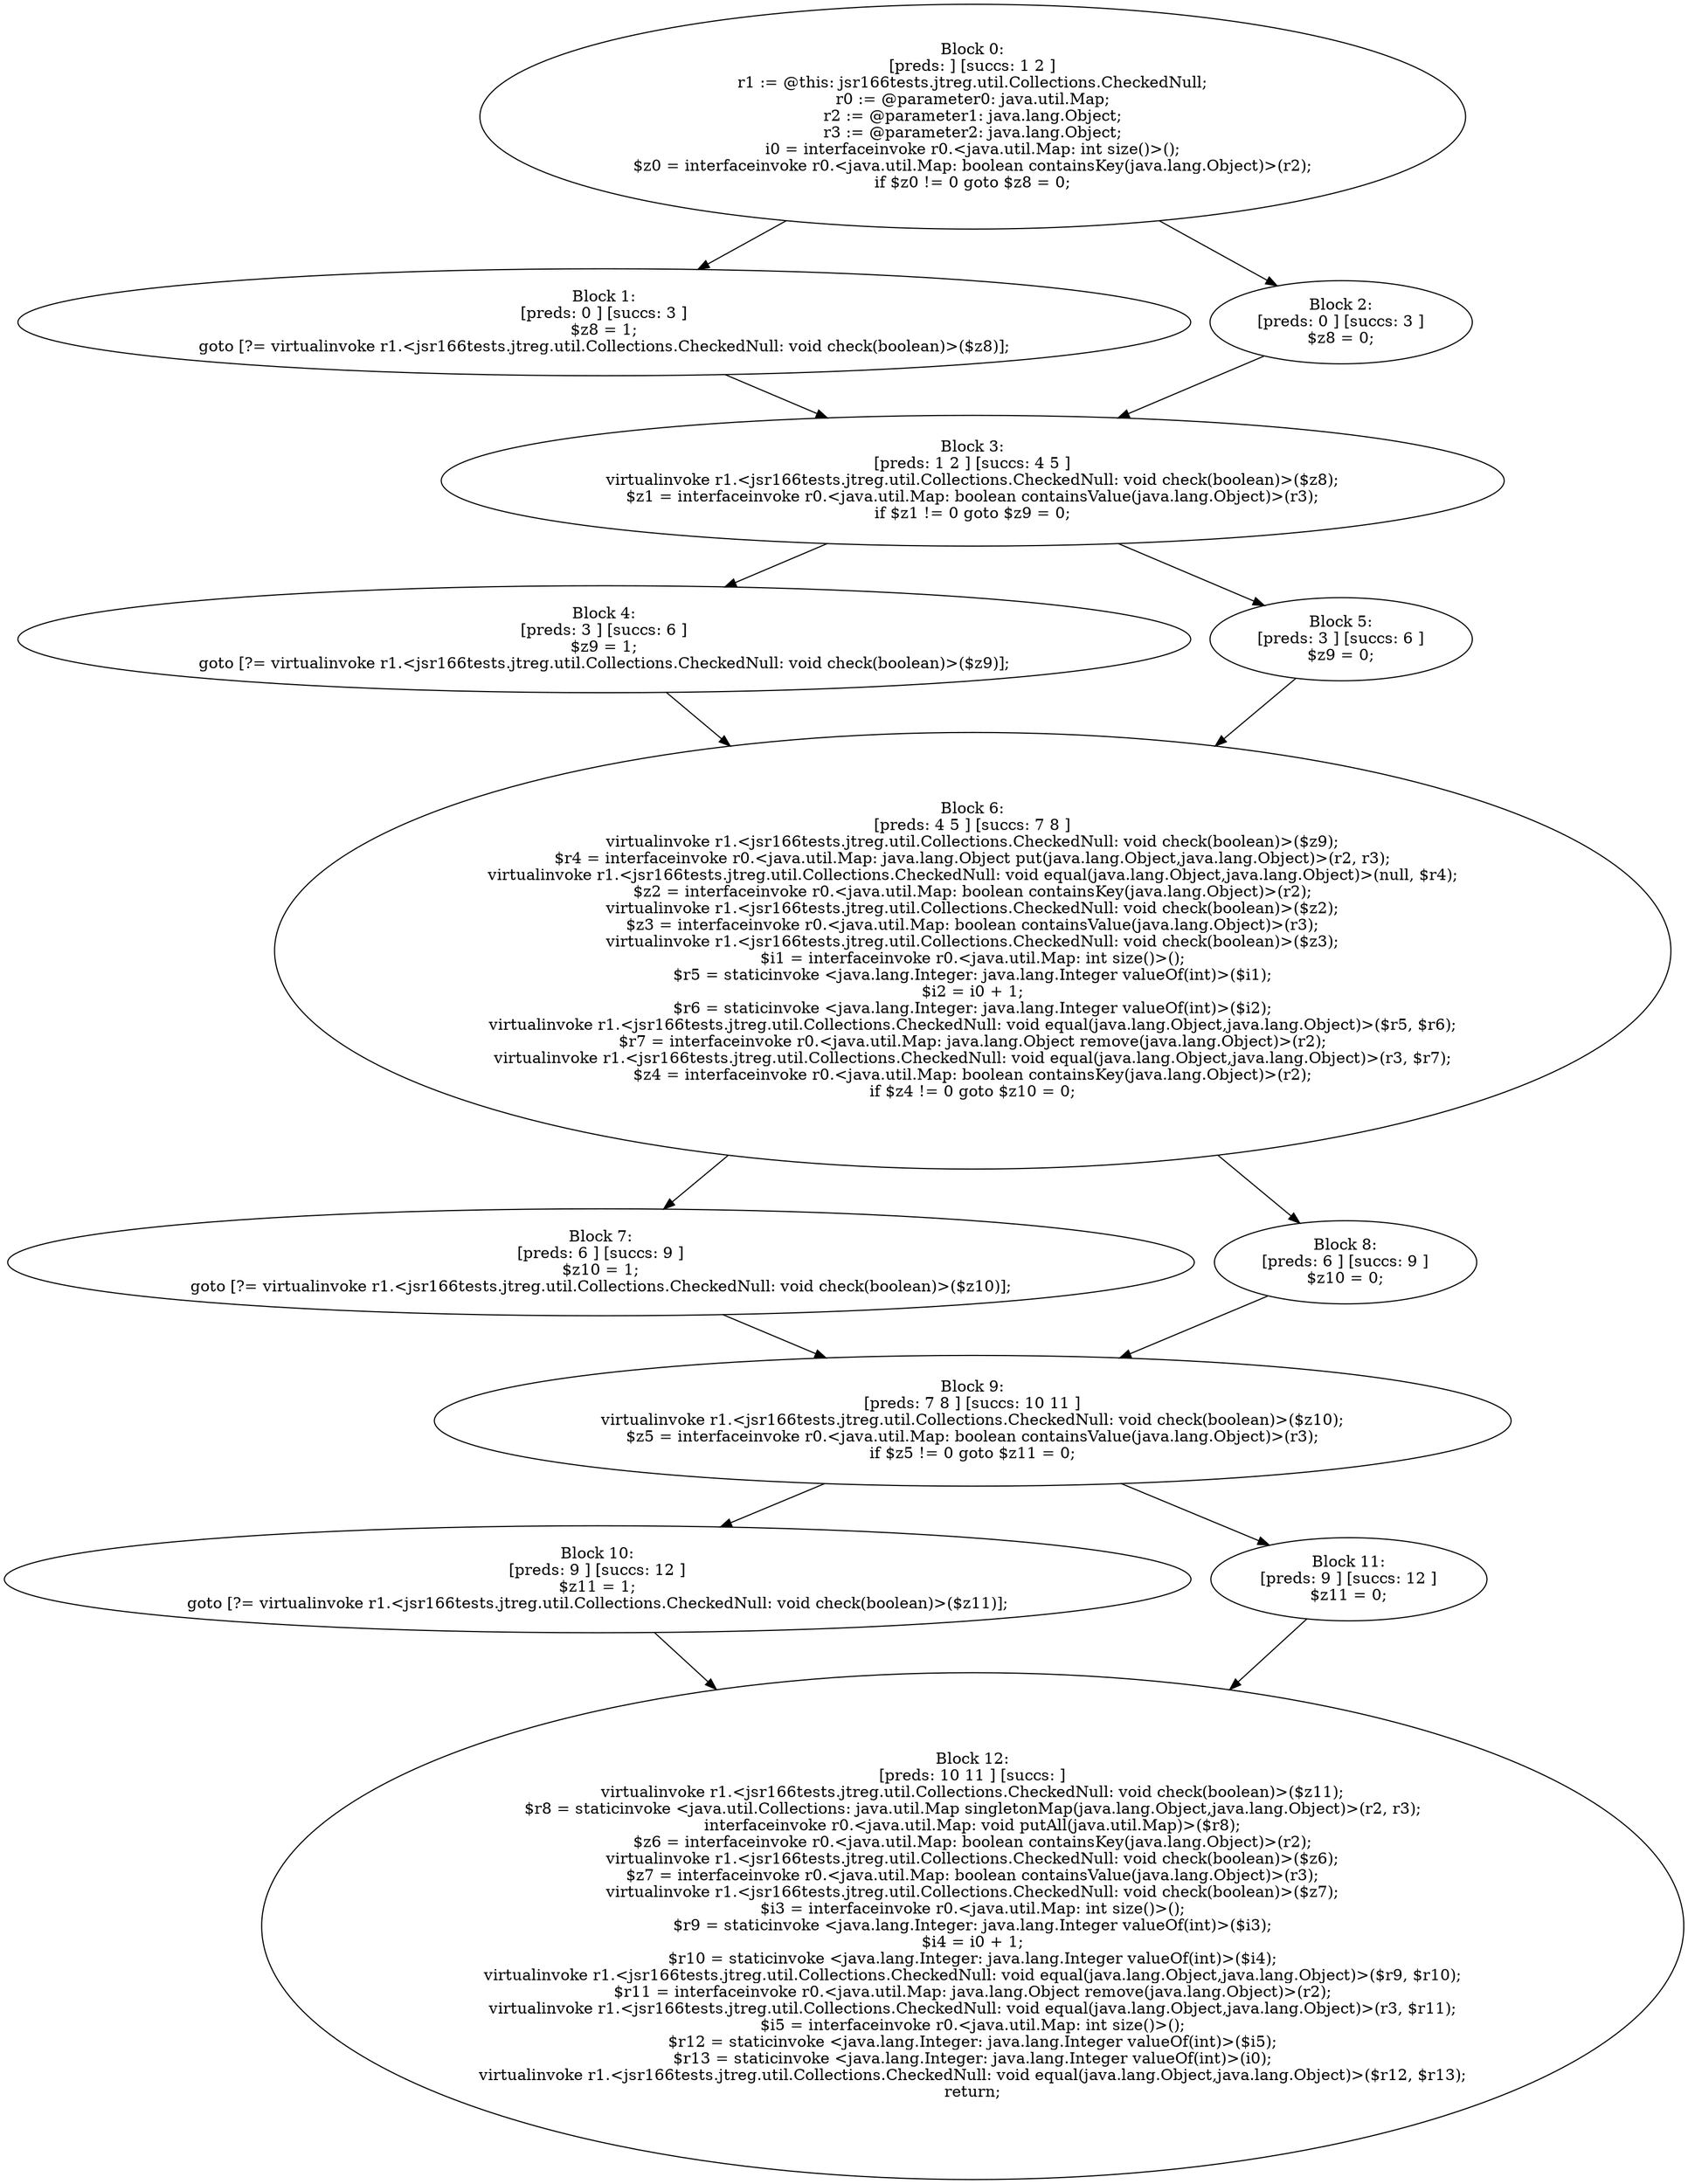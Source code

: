 digraph "unitGraph" {
    "Block 0:
[preds: ] [succs: 1 2 ]
r1 := @this: jsr166tests.jtreg.util.Collections.CheckedNull;
r0 := @parameter0: java.util.Map;
r2 := @parameter1: java.lang.Object;
r3 := @parameter2: java.lang.Object;
i0 = interfaceinvoke r0.<java.util.Map: int size()>();
$z0 = interfaceinvoke r0.<java.util.Map: boolean containsKey(java.lang.Object)>(r2);
if $z0 != 0 goto $z8 = 0;
"
    "Block 1:
[preds: 0 ] [succs: 3 ]
$z8 = 1;
goto [?= virtualinvoke r1.<jsr166tests.jtreg.util.Collections.CheckedNull: void check(boolean)>($z8)];
"
    "Block 2:
[preds: 0 ] [succs: 3 ]
$z8 = 0;
"
    "Block 3:
[preds: 1 2 ] [succs: 4 5 ]
virtualinvoke r1.<jsr166tests.jtreg.util.Collections.CheckedNull: void check(boolean)>($z8);
$z1 = interfaceinvoke r0.<java.util.Map: boolean containsValue(java.lang.Object)>(r3);
if $z1 != 0 goto $z9 = 0;
"
    "Block 4:
[preds: 3 ] [succs: 6 ]
$z9 = 1;
goto [?= virtualinvoke r1.<jsr166tests.jtreg.util.Collections.CheckedNull: void check(boolean)>($z9)];
"
    "Block 5:
[preds: 3 ] [succs: 6 ]
$z9 = 0;
"
    "Block 6:
[preds: 4 5 ] [succs: 7 8 ]
virtualinvoke r1.<jsr166tests.jtreg.util.Collections.CheckedNull: void check(boolean)>($z9);
$r4 = interfaceinvoke r0.<java.util.Map: java.lang.Object put(java.lang.Object,java.lang.Object)>(r2, r3);
virtualinvoke r1.<jsr166tests.jtreg.util.Collections.CheckedNull: void equal(java.lang.Object,java.lang.Object)>(null, $r4);
$z2 = interfaceinvoke r0.<java.util.Map: boolean containsKey(java.lang.Object)>(r2);
virtualinvoke r1.<jsr166tests.jtreg.util.Collections.CheckedNull: void check(boolean)>($z2);
$z3 = interfaceinvoke r0.<java.util.Map: boolean containsValue(java.lang.Object)>(r3);
virtualinvoke r1.<jsr166tests.jtreg.util.Collections.CheckedNull: void check(boolean)>($z3);
$i1 = interfaceinvoke r0.<java.util.Map: int size()>();
$r5 = staticinvoke <java.lang.Integer: java.lang.Integer valueOf(int)>($i1);
$i2 = i0 + 1;
$r6 = staticinvoke <java.lang.Integer: java.lang.Integer valueOf(int)>($i2);
virtualinvoke r1.<jsr166tests.jtreg.util.Collections.CheckedNull: void equal(java.lang.Object,java.lang.Object)>($r5, $r6);
$r7 = interfaceinvoke r0.<java.util.Map: java.lang.Object remove(java.lang.Object)>(r2);
virtualinvoke r1.<jsr166tests.jtreg.util.Collections.CheckedNull: void equal(java.lang.Object,java.lang.Object)>(r3, $r7);
$z4 = interfaceinvoke r0.<java.util.Map: boolean containsKey(java.lang.Object)>(r2);
if $z4 != 0 goto $z10 = 0;
"
    "Block 7:
[preds: 6 ] [succs: 9 ]
$z10 = 1;
goto [?= virtualinvoke r1.<jsr166tests.jtreg.util.Collections.CheckedNull: void check(boolean)>($z10)];
"
    "Block 8:
[preds: 6 ] [succs: 9 ]
$z10 = 0;
"
    "Block 9:
[preds: 7 8 ] [succs: 10 11 ]
virtualinvoke r1.<jsr166tests.jtreg.util.Collections.CheckedNull: void check(boolean)>($z10);
$z5 = interfaceinvoke r0.<java.util.Map: boolean containsValue(java.lang.Object)>(r3);
if $z5 != 0 goto $z11 = 0;
"
    "Block 10:
[preds: 9 ] [succs: 12 ]
$z11 = 1;
goto [?= virtualinvoke r1.<jsr166tests.jtreg.util.Collections.CheckedNull: void check(boolean)>($z11)];
"
    "Block 11:
[preds: 9 ] [succs: 12 ]
$z11 = 0;
"
    "Block 12:
[preds: 10 11 ] [succs: ]
virtualinvoke r1.<jsr166tests.jtreg.util.Collections.CheckedNull: void check(boolean)>($z11);
$r8 = staticinvoke <java.util.Collections: java.util.Map singletonMap(java.lang.Object,java.lang.Object)>(r2, r3);
interfaceinvoke r0.<java.util.Map: void putAll(java.util.Map)>($r8);
$z6 = interfaceinvoke r0.<java.util.Map: boolean containsKey(java.lang.Object)>(r2);
virtualinvoke r1.<jsr166tests.jtreg.util.Collections.CheckedNull: void check(boolean)>($z6);
$z7 = interfaceinvoke r0.<java.util.Map: boolean containsValue(java.lang.Object)>(r3);
virtualinvoke r1.<jsr166tests.jtreg.util.Collections.CheckedNull: void check(boolean)>($z7);
$i3 = interfaceinvoke r0.<java.util.Map: int size()>();
$r9 = staticinvoke <java.lang.Integer: java.lang.Integer valueOf(int)>($i3);
$i4 = i0 + 1;
$r10 = staticinvoke <java.lang.Integer: java.lang.Integer valueOf(int)>($i4);
virtualinvoke r1.<jsr166tests.jtreg.util.Collections.CheckedNull: void equal(java.lang.Object,java.lang.Object)>($r9, $r10);
$r11 = interfaceinvoke r0.<java.util.Map: java.lang.Object remove(java.lang.Object)>(r2);
virtualinvoke r1.<jsr166tests.jtreg.util.Collections.CheckedNull: void equal(java.lang.Object,java.lang.Object)>(r3, $r11);
$i5 = interfaceinvoke r0.<java.util.Map: int size()>();
$r12 = staticinvoke <java.lang.Integer: java.lang.Integer valueOf(int)>($i5);
$r13 = staticinvoke <java.lang.Integer: java.lang.Integer valueOf(int)>(i0);
virtualinvoke r1.<jsr166tests.jtreg.util.Collections.CheckedNull: void equal(java.lang.Object,java.lang.Object)>($r12, $r13);
return;
"
    "Block 0:
[preds: ] [succs: 1 2 ]
r1 := @this: jsr166tests.jtreg.util.Collections.CheckedNull;
r0 := @parameter0: java.util.Map;
r2 := @parameter1: java.lang.Object;
r3 := @parameter2: java.lang.Object;
i0 = interfaceinvoke r0.<java.util.Map: int size()>();
$z0 = interfaceinvoke r0.<java.util.Map: boolean containsKey(java.lang.Object)>(r2);
if $z0 != 0 goto $z8 = 0;
"->"Block 1:
[preds: 0 ] [succs: 3 ]
$z8 = 1;
goto [?= virtualinvoke r1.<jsr166tests.jtreg.util.Collections.CheckedNull: void check(boolean)>($z8)];
";
    "Block 0:
[preds: ] [succs: 1 2 ]
r1 := @this: jsr166tests.jtreg.util.Collections.CheckedNull;
r0 := @parameter0: java.util.Map;
r2 := @parameter1: java.lang.Object;
r3 := @parameter2: java.lang.Object;
i0 = interfaceinvoke r0.<java.util.Map: int size()>();
$z0 = interfaceinvoke r0.<java.util.Map: boolean containsKey(java.lang.Object)>(r2);
if $z0 != 0 goto $z8 = 0;
"->"Block 2:
[preds: 0 ] [succs: 3 ]
$z8 = 0;
";
    "Block 1:
[preds: 0 ] [succs: 3 ]
$z8 = 1;
goto [?= virtualinvoke r1.<jsr166tests.jtreg.util.Collections.CheckedNull: void check(boolean)>($z8)];
"->"Block 3:
[preds: 1 2 ] [succs: 4 5 ]
virtualinvoke r1.<jsr166tests.jtreg.util.Collections.CheckedNull: void check(boolean)>($z8);
$z1 = interfaceinvoke r0.<java.util.Map: boolean containsValue(java.lang.Object)>(r3);
if $z1 != 0 goto $z9 = 0;
";
    "Block 2:
[preds: 0 ] [succs: 3 ]
$z8 = 0;
"->"Block 3:
[preds: 1 2 ] [succs: 4 5 ]
virtualinvoke r1.<jsr166tests.jtreg.util.Collections.CheckedNull: void check(boolean)>($z8);
$z1 = interfaceinvoke r0.<java.util.Map: boolean containsValue(java.lang.Object)>(r3);
if $z1 != 0 goto $z9 = 0;
";
    "Block 3:
[preds: 1 2 ] [succs: 4 5 ]
virtualinvoke r1.<jsr166tests.jtreg.util.Collections.CheckedNull: void check(boolean)>($z8);
$z1 = interfaceinvoke r0.<java.util.Map: boolean containsValue(java.lang.Object)>(r3);
if $z1 != 0 goto $z9 = 0;
"->"Block 4:
[preds: 3 ] [succs: 6 ]
$z9 = 1;
goto [?= virtualinvoke r1.<jsr166tests.jtreg.util.Collections.CheckedNull: void check(boolean)>($z9)];
";
    "Block 3:
[preds: 1 2 ] [succs: 4 5 ]
virtualinvoke r1.<jsr166tests.jtreg.util.Collections.CheckedNull: void check(boolean)>($z8);
$z1 = interfaceinvoke r0.<java.util.Map: boolean containsValue(java.lang.Object)>(r3);
if $z1 != 0 goto $z9 = 0;
"->"Block 5:
[preds: 3 ] [succs: 6 ]
$z9 = 0;
";
    "Block 4:
[preds: 3 ] [succs: 6 ]
$z9 = 1;
goto [?= virtualinvoke r1.<jsr166tests.jtreg.util.Collections.CheckedNull: void check(boolean)>($z9)];
"->"Block 6:
[preds: 4 5 ] [succs: 7 8 ]
virtualinvoke r1.<jsr166tests.jtreg.util.Collections.CheckedNull: void check(boolean)>($z9);
$r4 = interfaceinvoke r0.<java.util.Map: java.lang.Object put(java.lang.Object,java.lang.Object)>(r2, r3);
virtualinvoke r1.<jsr166tests.jtreg.util.Collections.CheckedNull: void equal(java.lang.Object,java.lang.Object)>(null, $r4);
$z2 = interfaceinvoke r0.<java.util.Map: boolean containsKey(java.lang.Object)>(r2);
virtualinvoke r1.<jsr166tests.jtreg.util.Collections.CheckedNull: void check(boolean)>($z2);
$z3 = interfaceinvoke r0.<java.util.Map: boolean containsValue(java.lang.Object)>(r3);
virtualinvoke r1.<jsr166tests.jtreg.util.Collections.CheckedNull: void check(boolean)>($z3);
$i1 = interfaceinvoke r0.<java.util.Map: int size()>();
$r5 = staticinvoke <java.lang.Integer: java.lang.Integer valueOf(int)>($i1);
$i2 = i0 + 1;
$r6 = staticinvoke <java.lang.Integer: java.lang.Integer valueOf(int)>($i2);
virtualinvoke r1.<jsr166tests.jtreg.util.Collections.CheckedNull: void equal(java.lang.Object,java.lang.Object)>($r5, $r6);
$r7 = interfaceinvoke r0.<java.util.Map: java.lang.Object remove(java.lang.Object)>(r2);
virtualinvoke r1.<jsr166tests.jtreg.util.Collections.CheckedNull: void equal(java.lang.Object,java.lang.Object)>(r3, $r7);
$z4 = interfaceinvoke r0.<java.util.Map: boolean containsKey(java.lang.Object)>(r2);
if $z4 != 0 goto $z10 = 0;
";
    "Block 5:
[preds: 3 ] [succs: 6 ]
$z9 = 0;
"->"Block 6:
[preds: 4 5 ] [succs: 7 8 ]
virtualinvoke r1.<jsr166tests.jtreg.util.Collections.CheckedNull: void check(boolean)>($z9);
$r4 = interfaceinvoke r0.<java.util.Map: java.lang.Object put(java.lang.Object,java.lang.Object)>(r2, r3);
virtualinvoke r1.<jsr166tests.jtreg.util.Collections.CheckedNull: void equal(java.lang.Object,java.lang.Object)>(null, $r4);
$z2 = interfaceinvoke r0.<java.util.Map: boolean containsKey(java.lang.Object)>(r2);
virtualinvoke r1.<jsr166tests.jtreg.util.Collections.CheckedNull: void check(boolean)>($z2);
$z3 = interfaceinvoke r0.<java.util.Map: boolean containsValue(java.lang.Object)>(r3);
virtualinvoke r1.<jsr166tests.jtreg.util.Collections.CheckedNull: void check(boolean)>($z3);
$i1 = interfaceinvoke r0.<java.util.Map: int size()>();
$r5 = staticinvoke <java.lang.Integer: java.lang.Integer valueOf(int)>($i1);
$i2 = i0 + 1;
$r6 = staticinvoke <java.lang.Integer: java.lang.Integer valueOf(int)>($i2);
virtualinvoke r1.<jsr166tests.jtreg.util.Collections.CheckedNull: void equal(java.lang.Object,java.lang.Object)>($r5, $r6);
$r7 = interfaceinvoke r0.<java.util.Map: java.lang.Object remove(java.lang.Object)>(r2);
virtualinvoke r1.<jsr166tests.jtreg.util.Collections.CheckedNull: void equal(java.lang.Object,java.lang.Object)>(r3, $r7);
$z4 = interfaceinvoke r0.<java.util.Map: boolean containsKey(java.lang.Object)>(r2);
if $z4 != 0 goto $z10 = 0;
";
    "Block 6:
[preds: 4 5 ] [succs: 7 8 ]
virtualinvoke r1.<jsr166tests.jtreg.util.Collections.CheckedNull: void check(boolean)>($z9);
$r4 = interfaceinvoke r0.<java.util.Map: java.lang.Object put(java.lang.Object,java.lang.Object)>(r2, r3);
virtualinvoke r1.<jsr166tests.jtreg.util.Collections.CheckedNull: void equal(java.lang.Object,java.lang.Object)>(null, $r4);
$z2 = interfaceinvoke r0.<java.util.Map: boolean containsKey(java.lang.Object)>(r2);
virtualinvoke r1.<jsr166tests.jtreg.util.Collections.CheckedNull: void check(boolean)>($z2);
$z3 = interfaceinvoke r0.<java.util.Map: boolean containsValue(java.lang.Object)>(r3);
virtualinvoke r1.<jsr166tests.jtreg.util.Collections.CheckedNull: void check(boolean)>($z3);
$i1 = interfaceinvoke r0.<java.util.Map: int size()>();
$r5 = staticinvoke <java.lang.Integer: java.lang.Integer valueOf(int)>($i1);
$i2 = i0 + 1;
$r6 = staticinvoke <java.lang.Integer: java.lang.Integer valueOf(int)>($i2);
virtualinvoke r1.<jsr166tests.jtreg.util.Collections.CheckedNull: void equal(java.lang.Object,java.lang.Object)>($r5, $r6);
$r7 = interfaceinvoke r0.<java.util.Map: java.lang.Object remove(java.lang.Object)>(r2);
virtualinvoke r1.<jsr166tests.jtreg.util.Collections.CheckedNull: void equal(java.lang.Object,java.lang.Object)>(r3, $r7);
$z4 = interfaceinvoke r0.<java.util.Map: boolean containsKey(java.lang.Object)>(r2);
if $z4 != 0 goto $z10 = 0;
"->"Block 7:
[preds: 6 ] [succs: 9 ]
$z10 = 1;
goto [?= virtualinvoke r1.<jsr166tests.jtreg.util.Collections.CheckedNull: void check(boolean)>($z10)];
";
    "Block 6:
[preds: 4 5 ] [succs: 7 8 ]
virtualinvoke r1.<jsr166tests.jtreg.util.Collections.CheckedNull: void check(boolean)>($z9);
$r4 = interfaceinvoke r0.<java.util.Map: java.lang.Object put(java.lang.Object,java.lang.Object)>(r2, r3);
virtualinvoke r1.<jsr166tests.jtreg.util.Collections.CheckedNull: void equal(java.lang.Object,java.lang.Object)>(null, $r4);
$z2 = interfaceinvoke r0.<java.util.Map: boolean containsKey(java.lang.Object)>(r2);
virtualinvoke r1.<jsr166tests.jtreg.util.Collections.CheckedNull: void check(boolean)>($z2);
$z3 = interfaceinvoke r0.<java.util.Map: boolean containsValue(java.lang.Object)>(r3);
virtualinvoke r1.<jsr166tests.jtreg.util.Collections.CheckedNull: void check(boolean)>($z3);
$i1 = interfaceinvoke r0.<java.util.Map: int size()>();
$r5 = staticinvoke <java.lang.Integer: java.lang.Integer valueOf(int)>($i1);
$i2 = i0 + 1;
$r6 = staticinvoke <java.lang.Integer: java.lang.Integer valueOf(int)>($i2);
virtualinvoke r1.<jsr166tests.jtreg.util.Collections.CheckedNull: void equal(java.lang.Object,java.lang.Object)>($r5, $r6);
$r7 = interfaceinvoke r0.<java.util.Map: java.lang.Object remove(java.lang.Object)>(r2);
virtualinvoke r1.<jsr166tests.jtreg.util.Collections.CheckedNull: void equal(java.lang.Object,java.lang.Object)>(r3, $r7);
$z4 = interfaceinvoke r0.<java.util.Map: boolean containsKey(java.lang.Object)>(r2);
if $z4 != 0 goto $z10 = 0;
"->"Block 8:
[preds: 6 ] [succs: 9 ]
$z10 = 0;
";
    "Block 7:
[preds: 6 ] [succs: 9 ]
$z10 = 1;
goto [?= virtualinvoke r1.<jsr166tests.jtreg.util.Collections.CheckedNull: void check(boolean)>($z10)];
"->"Block 9:
[preds: 7 8 ] [succs: 10 11 ]
virtualinvoke r1.<jsr166tests.jtreg.util.Collections.CheckedNull: void check(boolean)>($z10);
$z5 = interfaceinvoke r0.<java.util.Map: boolean containsValue(java.lang.Object)>(r3);
if $z5 != 0 goto $z11 = 0;
";
    "Block 8:
[preds: 6 ] [succs: 9 ]
$z10 = 0;
"->"Block 9:
[preds: 7 8 ] [succs: 10 11 ]
virtualinvoke r1.<jsr166tests.jtreg.util.Collections.CheckedNull: void check(boolean)>($z10);
$z5 = interfaceinvoke r0.<java.util.Map: boolean containsValue(java.lang.Object)>(r3);
if $z5 != 0 goto $z11 = 0;
";
    "Block 9:
[preds: 7 8 ] [succs: 10 11 ]
virtualinvoke r1.<jsr166tests.jtreg.util.Collections.CheckedNull: void check(boolean)>($z10);
$z5 = interfaceinvoke r0.<java.util.Map: boolean containsValue(java.lang.Object)>(r3);
if $z5 != 0 goto $z11 = 0;
"->"Block 10:
[preds: 9 ] [succs: 12 ]
$z11 = 1;
goto [?= virtualinvoke r1.<jsr166tests.jtreg.util.Collections.CheckedNull: void check(boolean)>($z11)];
";
    "Block 9:
[preds: 7 8 ] [succs: 10 11 ]
virtualinvoke r1.<jsr166tests.jtreg.util.Collections.CheckedNull: void check(boolean)>($z10);
$z5 = interfaceinvoke r0.<java.util.Map: boolean containsValue(java.lang.Object)>(r3);
if $z5 != 0 goto $z11 = 0;
"->"Block 11:
[preds: 9 ] [succs: 12 ]
$z11 = 0;
";
    "Block 10:
[preds: 9 ] [succs: 12 ]
$z11 = 1;
goto [?= virtualinvoke r1.<jsr166tests.jtreg.util.Collections.CheckedNull: void check(boolean)>($z11)];
"->"Block 12:
[preds: 10 11 ] [succs: ]
virtualinvoke r1.<jsr166tests.jtreg.util.Collections.CheckedNull: void check(boolean)>($z11);
$r8 = staticinvoke <java.util.Collections: java.util.Map singletonMap(java.lang.Object,java.lang.Object)>(r2, r3);
interfaceinvoke r0.<java.util.Map: void putAll(java.util.Map)>($r8);
$z6 = interfaceinvoke r0.<java.util.Map: boolean containsKey(java.lang.Object)>(r2);
virtualinvoke r1.<jsr166tests.jtreg.util.Collections.CheckedNull: void check(boolean)>($z6);
$z7 = interfaceinvoke r0.<java.util.Map: boolean containsValue(java.lang.Object)>(r3);
virtualinvoke r1.<jsr166tests.jtreg.util.Collections.CheckedNull: void check(boolean)>($z7);
$i3 = interfaceinvoke r0.<java.util.Map: int size()>();
$r9 = staticinvoke <java.lang.Integer: java.lang.Integer valueOf(int)>($i3);
$i4 = i0 + 1;
$r10 = staticinvoke <java.lang.Integer: java.lang.Integer valueOf(int)>($i4);
virtualinvoke r1.<jsr166tests.jtreg.util.Collections.CheckedNull: void equal(java.lang.Object,java.lang.Object)>($r9, $r10);
$r11 = interfaceinvoke r0.<java.util.Map: java.lang.Object remove(java.lang.Object)>(r2);
virtualinvoke r1.<jsr166tests.jtreg.util.Collections.CheckedNull: void equal(java.lang.Object,java.lang.Object)>(r3, $r11);
$i5 = interfaceinvoke r0.<java.util.Map: int size()>();
$r12 = staticinvoke <java.lang.Integer: java.lang.Integer valueOf(int)>($i5);
$r13 = staticinvoke <java.lang.Integer: java.lang.Integer valueOf(int)>(i0);
virtualinvoke r1.<jsr166tests.jtreg.util.Collections.CheckedNull: void equal(java.lang.Object,java.lang.Object)>($r12, $r13);
return;
";
    "Block 11:
[preds: 9 ] [succs: 12 ]
$z11 = 0;
"->"Block 12:
[preds: 10 11 ] [succs: ]
virtualinvoke r1.<jsr166tests.jtreg.util.Collections.CheckedNull: void check(boolean)>($z11);
$r8 = staticinvoke <java.util.Collections: java.util.Map singletonMap(java.lang.Object,java.lang.Object)>(r2, r3);
interfaceinvoke r0.<java.util.Map: void putAll(java.util.Map)>($r8);
$z6 = interfaceinvoke r0.<java.util.Map: boolean containsKey(java.lang.Object)>(r2);
virtualinvoke r1.<jsr166tests.jtreg.util.Collections.CheckedNull: void check(boolean)>($z6);
$z7 = interfaceinvoke r0.<java.util.Map: boolean containsValue(java.lang.Object)>(r3);
virtualinvoke r1.<jsr166tests.jtreg.util.Collections.CheckedNull: void check(boolean)>($z7);
$i3 = interfaceinvoke r0.<java.util.Map: int size()>();
$r9 = staticinvoke <java.lang.Integer: java.lang.Integer valueOf(int)>($i3);
$i4 = i0 + 1;
$r10 = staticinvoke <java.lang.Integer: java.lang.Integer valueOf(int)>($i4);
virtualinvoke r1.<jsr166tests.jtreg.util.Collections.CheckedNull: void equal(java.lang.Object,java.lang.Object)>($r9, $r10);
$r11 = interfaceinvoke r0.<java.util.Map: java.lang.Object remove(java.lang.Object)>(r2);
virtualinvoke r1.<jsr166tests.jtreg.util.Collections.CheckedNull: void equal(java.lang.Object,java.lang.Object)>(r3, $r11);
$i5 = interfaceinvoke r0.<java.util.Map: int size()>();
$r12 = staticinvoke <java.lang.Integer: java.lang.Integer valueOf(int)>($i5);
$r13 = staticinvoke <java.lang.Integer: java.lang.Integer valueOf(int)>(i0);
virtualinvoke r1.<jsr166tests.jtreg.util.Collections.CheckedNull: void equal(java.lang.Object,java.lang.Object)>($r12, $r13);
return;
";
}
